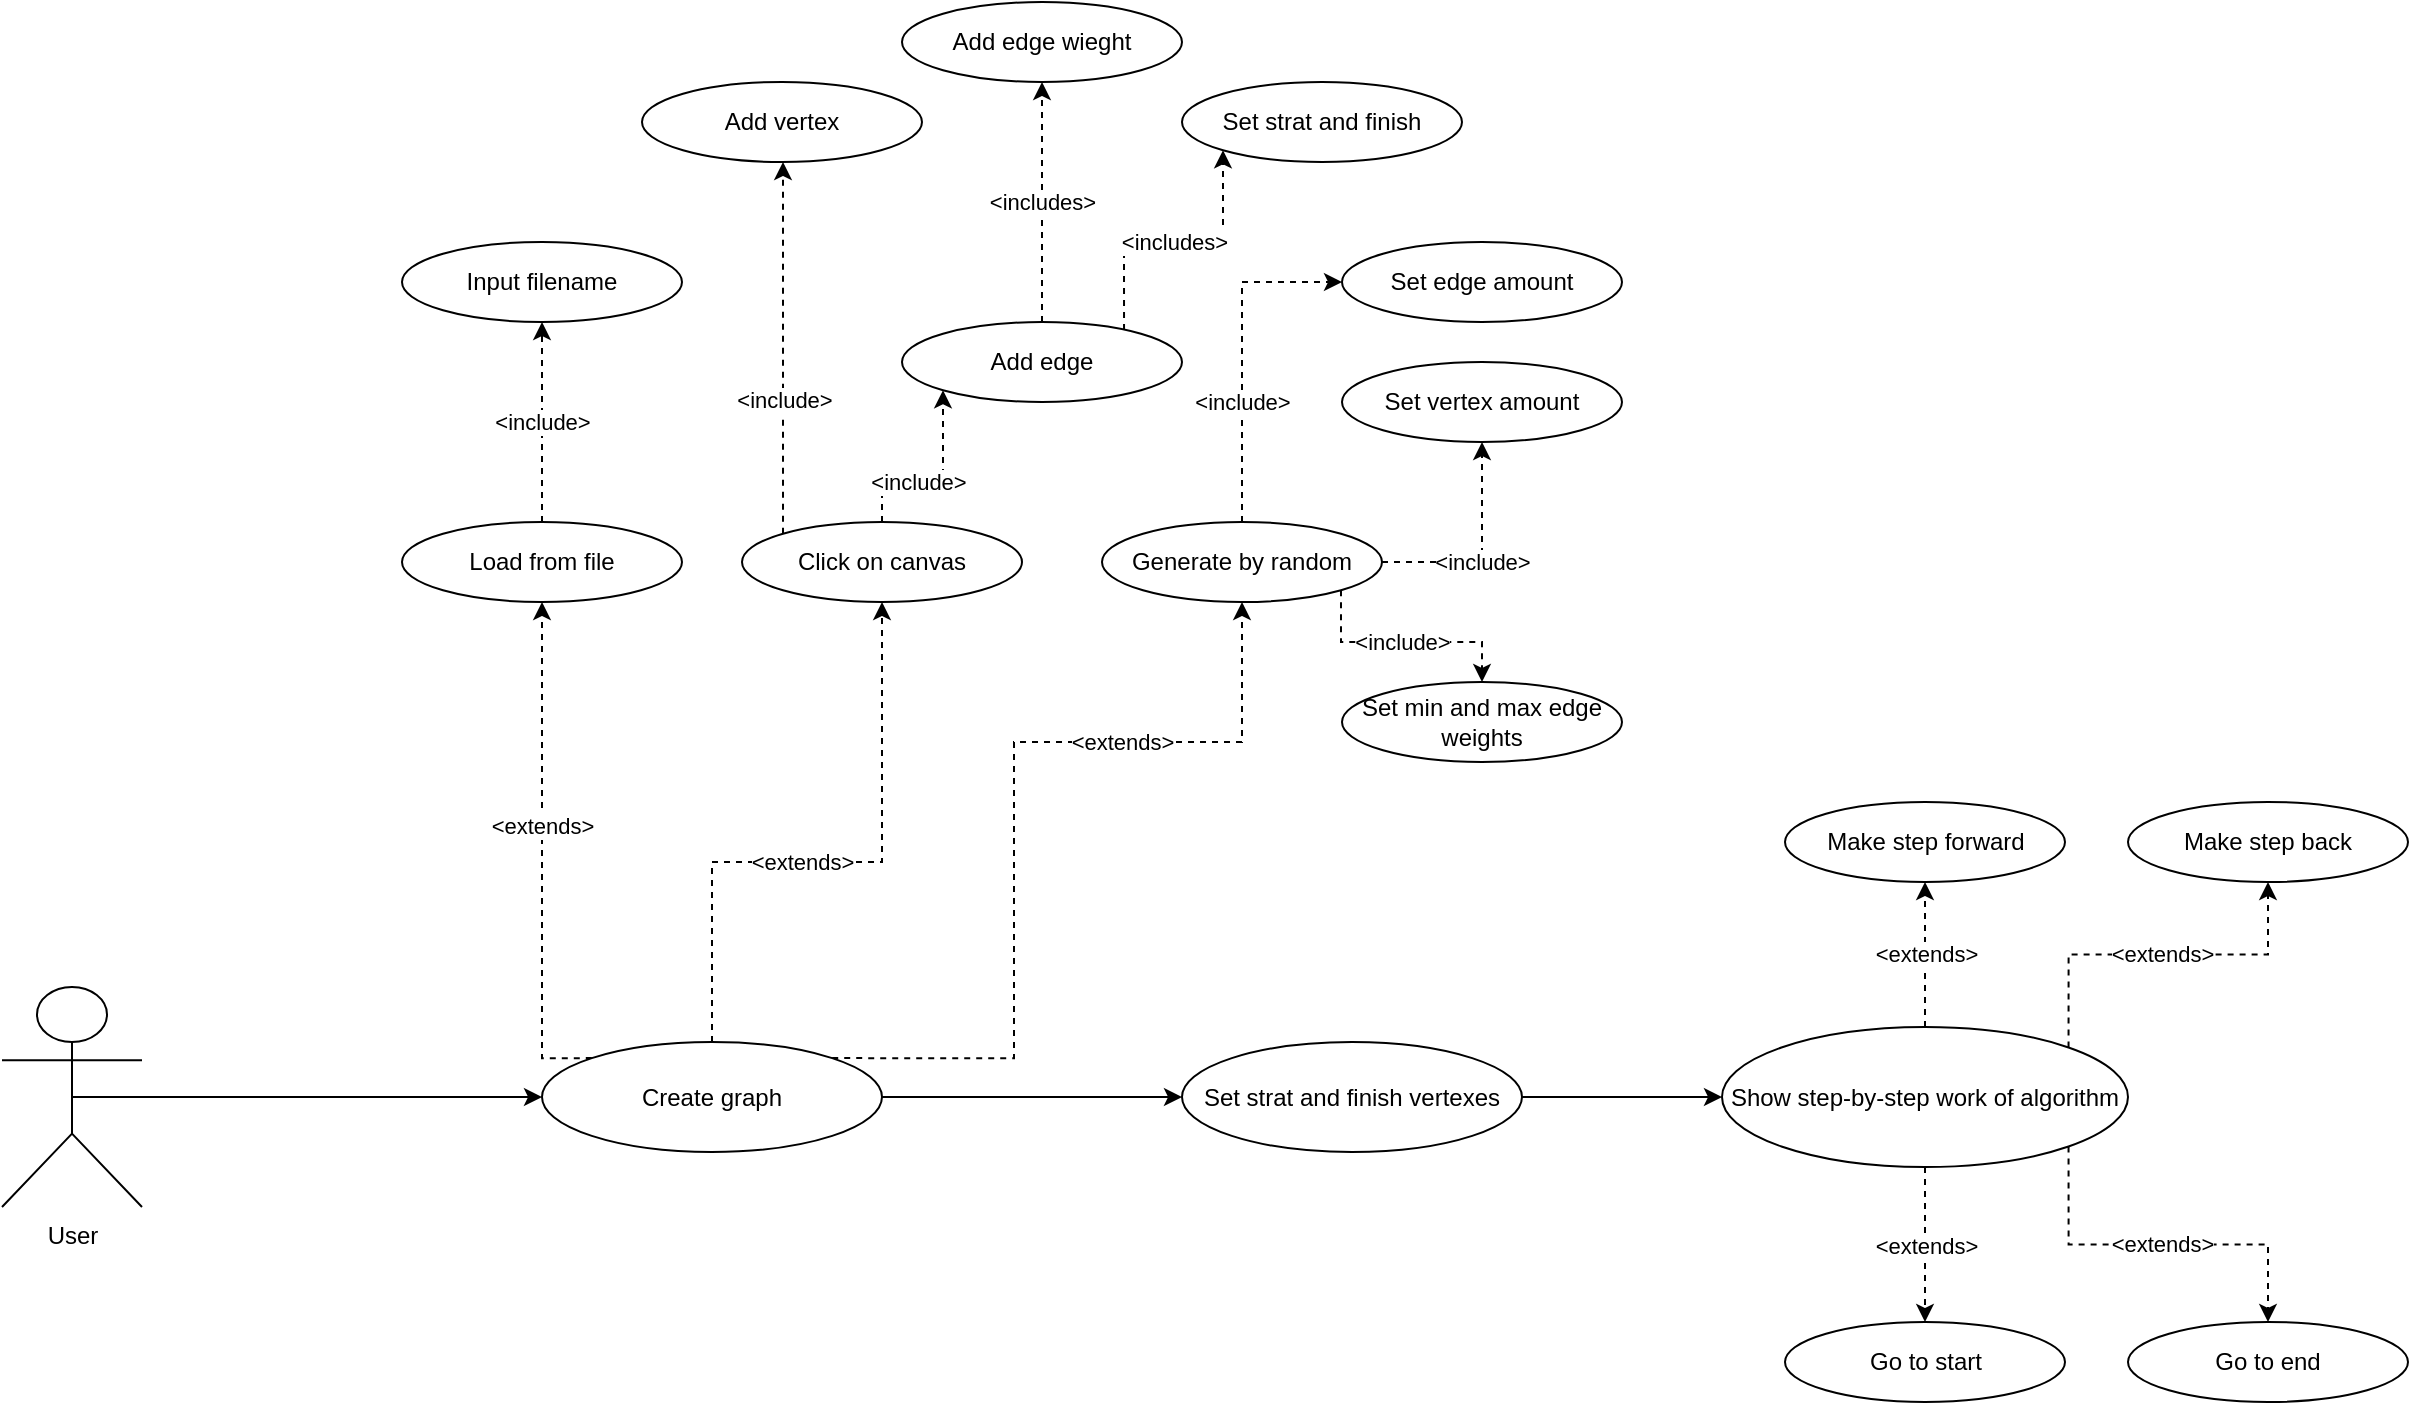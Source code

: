 <mxfile version="14.6.13" type="device"><diagram id="ya_bmn1UwUOFg2cXvVI4" name="Страница 1"><mxGraphModel dx="1623" dy="1673" grid="1" gridSize="10" guides="1" tooltips="1" connect="1" arrows="1" fold="1" page="1" pageScale="1" pageWidth="827" pageHeight="1169" math="0" shadow="0"><root><mxCell id="0"/><mxCell id="1" parent="0"/><mxCell id="qmzwwa2y2BYCoL6ce7Gv-3" style="edgeStyle=orthogonalEdgeStyle;rounded=0;orthogonalLoop=1;jettySize=auto;html=1;exitX=0.5;exitY=0.5;exitDx=0;exitDy=0;exitPerimeter=0;entryX=0;entryY=0.5;entryDx=0;entryDy=0;" edge="1" parent="1" source="cODTGrGUQVrdfnOSc-IL-7" target="cODTGrGUQVrdfnOSc-IL-10"><mxGeometry relative="1" as="geometry"/></mxCell><mxCell id="cODTGrGUQVrdfnOSc-IL-7" value="User" style="shape=umlActor;verticalLabelPosition=bottom;verticalAlign=top;html=1;outlineConnect=0;" parent="1" vertex="1"><mxGeometry x="-40" y="292.5" width="70" height="110" as="geometry"/></mxCell><mxCell id="cODTGrGUQVrdfnOSc-IL-36" value="&amp;lt;extends&amp;gt;" style="edgeStyle=orthogonalEdgeStyle;rounded=0;orthogonalLoop=1;jettySize=auto;html=1;exitX=0.5;exitY=0;exitDx=0;exitDy=0;entryX=0.5;entryY=1;entryDx=0;entryDy=0;startArrow=none;startFill=0;endArrow=classic;endFill=1;dashed=1;" parent="1" source="cODTGrGUQVrdfnOSc-IL-10" target="cODTGrGUQVrdfnOSc-IL-16" edge="1"><mxGeometry x="-0.115" relative="1" as="geometry"><Array as="points"><mxPoint x="400" y="230"/></Array><mxPoint as="offset"/></mxGeometry></mxCell><mxCell id="qmzwwa2y2BYCoL6ce7Gv-4" style="edgeStyle=orthogonalEdgeStyle;rounded=0;orthogonalLoop=1;jettySize=auto;html=1;exitX=1;exitY=0.5;exitDx=0;exitDy=0;entryX=0;entryY=0.5;entryDx=0;entryDy=0;" edge="1" parent="1" source="cODTGrGUQVrdfnOSc-IL-10" target="cODTGrGUQVrdfnOSc-IL-25"><mxGeometry relative="1" as="geometry"/></mxCell><mxCell id="cODTGrGUQVrdfnOSc-IL-10" value="Create graph" style="ellipse;whiteSpace=wrap;html=1;" parent="1" vertex="1"><mxGeometry x="230" y="320" width="170" height="55" as="geometry"/></mxCell><mxCell id="cODTGrGUQVrdfnOSc-IL-15" value="Load from file" style="ellipse;whiteSpace=wrap;html=1;" parent="1" vertex="1"><mxGeometry x="160" y="60" width="140" height="40" as="geometry"/></mxCell><mxCell id="cODTGrGUQVrdfnOSc-IL-16" value="Click on canvas" style="ellipse;whiteSpace=wrap;html=1;" parent="1" vertex="1"><mxGeometry x="330" y="60" width="140" height="40" as="geometry"/></mxCell><mxCell id="cODTGrGUQVrdfnOSc-IL-17" value="Generate by random" style="ellipse;whiteSpace=wrap;html=1;" parent="1" vertex="1"><mxGeometry x="510" y="60" width="140" height="40" as="geometry"/></mxCell><mxCell id="cODTGrGUQVrdfnOSc-IL-19" value="Add vertex" style="ellipse;whiteSpace=wrap;html=1;" parent="1" vertex="1"><mxGeometry x="280" y="-160" width="140" height="40" as="geometry"/></mxCell><mxCell id="qmzwwa2y2BYCoL6ce7Gv-16" value="&amp;lt;includes&amp;gt;" style="edgeStyle=orthogonalEdgeStyle;rounded=0;orthogonalLoop=1;jettySize=auto;html=1;exitX=0.5;exitY=0;exitDx=0;exitDy=0;entryX=0.5;entryY=1;entryDx=0;entryDy=0;dashed=1;" edge="1" parent="1" source="cODTGrGUQVrdfnOSc-IL-20" target="qmzwwa2y2BYCoL6ce7Gv-14"><mxGeometry relative="1" as="geometry"/></mxCell><mxCell id="cODTGrGUQVrdfnOSc-IL-20" value="Add edge" style="ellipse;whiteSpace=wrap;html=1;" parent="1" vertex="1"><mxGeometry x="410" y="-40" width="140" height="40" as="geometry"/></mxCell><mxCell id="cODTGrGUQVrdfnOSc-IL-21" value="Set vertex amount" style="ellipse;whiteSpace=wrap;html=1;" parent="1" vertex="1"><mxGeometry x="630" y="-20" width="140" height="40" as="geometry"/></mxCell><mxCell id="cODTGrGUQVrdfnOSc-IL-22" value="Set edge amount" style="ellipse;whiteSpace=wrap;html=1;" parent="1" vertex="1"><mxGeometry x="630" y="-80" width="140" height="40" as="geometry"/></mxCell><mxCell id="cODTGrGUQVrdfnOSc-IL-23" value="Input filename" style="ellipse;whiteSpace=wrap;html=1;" parent="1" vertex="1"><mxGeometry x="160" y="-80" width="140" height="40" as="geometry"/></mxCell><mxCell id="cODTGrGUQVrdfnOSc-IL-59" style="edgeStyle=orthogonalEdgeStyle;rounded=0;orthogonalLoop=1;jettySize=auto;html=1;exitX=1;exitY=0.5;exitDx=0;exitDy=0;entryX=0;entryY=0.5;entryDx=0;entryDy=0;startArrow=none;startFill=0;endArrow=classic;endFill=1;" parent="1" source="cODTGrGUQVrdfnOSc-IL-25" target="cODTGrGUQVrdfnOSc-IL-31" edge="1"><mxGeometry relative="1" as="geometry"/></mxCell><mxCell id="cODTGrGUQVrdfnOSc-IL-25" value="Set strat and finish vertexes" style="ellipse;whiteSpace=wrap;html=1;" parent="1" vertex="1"><mxGeometry x="550" y="320" width="170" height="55" as="geometry"/></mxCell><mxCell id="cODTGrGUQVrdfnOSc-IL-63" value="&amp;lt;extends&amp;gt;" style="edgeStyle=orthogonalEdgeStyle;rounded=0;orthogonalLoop=1;jettySize=auto;html=1;exitX=0.5;exitY=0;exitDx=0;exitDy=0;entryX=0.5;entryY=1;entryDx=0;entryDy=0;startArrow=none;startFill=0;endArrow=classic;endFill=1;dashed=1;" parent="1" source="cODTGrGUQVrdfnOSc-IL-31" target="cODTGrGUQVrdfnOSc-IL-62" edge="1"><mxGeometry relative="1" as="geometry"/></mxCell><mxCell id="cODTGrGUQVrdfnOSc-IL-31" value="Show step-by-step work of algorithm" style="ellipse;whiteSpace=wrap;html=1;" parent="1" vertex="1"><mxGeometry x="820" y="312.5" width="203" height="70" as="geometry"/></mxCell><mxCell id="cODTGrGUQVrdfnOSc-IL-39" value="&amp;lt;extends&amp;gt;" style="edgeStyle=orthogonalEdgeStyle;rounded=0;orthogonalLoop=1;jettySize=auto;html=1;exitX=0;exitY=0;exitDx=0;exitDy=0;entryX=0.5;entryY=1;entryDx=0;entryDy=0;startArrow=none;startFill=0;endArrow=classic;endFill=1;dashed=1;" parent="1" source="cODTGrGUQVrdfnOSc-IL-10" target="cODTGrGUQVrdfnOSc-IL-15" edge="1"><mxGeometry x="0.111" relative="1" as="geometry"><mxPoint x="285" y="240" as="sourcePoint"/><mxPoint x="280" y="110" as="targetPoint"/><Array as="points"><mxPoint x="230" y="328"/></Array><mxPoint as="offset"/></mxGeometry></mxCell><mxCell id="cODTGrGUQVrdfnOSc-IL-40" value="&amp;lt;extends&amp;gt;" style="edgeStyle=orthogonalEdgeStyle;rounded=0;orthogonalLoop=1;jettySize=auto;html=1;exitX=1;exitY=0;exitDx=0;exitDy=0;entryX=0.5;entryY=1;entryDx=0;entryDy=0;startArrow=none;startFill=0;endArrow=classic;endFill=1;dashed=1;" parent="1" source="cODTGrGUQVrdfnOSc-IL-10" target="cODTGrGUQVrdfnOSc-IL-17" edge="1"><mxGeometry x="0.399" relative="1" as="geometry"><mxPoint x="550" y="240" as="sourcePoint"/><mxPoint x="545" y="110" as="targetPoint"/><Array as="points"><mxPoint x="466" y="328"/><mxPoint x="466" y="170"/><mxPoint x="580" y="170"/></Array><mxPoint as="offset"/></mxGeometry></mxCell><mxCell id="cODTGrGUQVrdfnOSc-IL-42" value="&amp;lt;include&amp;gt;" style="edgeStyle=orthogonalEdgeStyle;rounded=0;orthogonalLoop=1;jettySize=auto;html=1;exitX=0.5;exitY=0;exitDx=0;exitDy=0;startArrow=none;startFill=0;endArrow=classic;endFill=1;dashed=1;entryX=0.5;entryY=1;entryDx=0;entryDy=0;" parent="1" source="cODTGrGUQVrdfnOSc-IL-15" edge="1" target="cODTGrGUQVrdfnOSc-IL-23"><mxGeometry relative="1" as="geometry"><mxPoint x="135" y="80" as="sourcePoint"/><mxPoint x="160" y="-60" as="targetPoint"/><Array as="points"><mxPoint x="230" y="50"/><mxPoint x="230" y="50"/></Array><mxPoint as="offset"/></mxGeometry></mxCell><mxCell id="cODTGrGUQVrdfnOSc-IL-45" value="&amp;lt;include&amp;gt;" style="edgeStyle=orthogonalEdgeStyle;rounded=0;orthogonalLoop=1;jettySize=auto;html=1;exitX=0.5;exitY=0;exitDx=0;exitDy=0;entryX=0;entryY=1;entryDx=0;entryDy=0;startArrow=none;startFill=0;endArrow=classic;endFill=1;dashed=1;" parent="1" source="cODTGrGUQVrdfnOSc-IL-16" target="cODTGrGUQVrdfnOSc-IL-20" edge="1"><mxGeometry x="-0.214" relative="1" as="geometry"><mxPoint x="350.503" y="59.958" as="sourcePoint"/><mxPoint x="350.503" y="8.242" as="targetPoint"/><Array as="points"><mxPoint x="400" y="40"/><mxPoint x="431" y="40"/></Array><mxPoint as="offset"/></mxGeometry></mxCell><mxCell id="cODTGrGUQVrdfnOSc-IL-47" value="&amp;lt;include&amp;gt;" style="edgeStyle=orthogonalEdgeStyle;rounded=0;orthogonalLoop=1;jettySize=auto;html=1;exitX=0;exitY=0;exitDx=0;exitDy=0;entryX=0.5;entryY=1;entryDx=0;entryDy=0;startArrow=none;startFill=0;endArrow=classic;endFill=1;dashed=1;" parent="1" source="cODTGrGUQVrdfnOSc-IL-16" target="cODTGrGUQVrdfnOSc-IL-19" edge="1"><mxGeometry x="-0.289" relative="1" as="geometry"><mxPoint x="355" y="10" as="sourcePoint"/><mxPoint x="350" y="-120" as="targetPoint"/><Array as="points"><mxPoint x="351" y="-120"/></Array><mxPoint as="offset"/></mxGeometry></mxCell><mxCell id="cODTGrGUQVrdfnOSc-IL-48" value="&amp;lt;include&amp;gt;" style="edgeStyle=orthogonalEdgeStyle;rounded=0;orthogonalLoop=1;jettySize=auto;html=1;exitX=0.5;exitY=0;exitDx=0;exitDy=0;entryX=0;entryY=0.5;entryDx=0;entryDy=0;startArrow=none;startFill=0;endArrow=classic;endFill=1;dashed=1;" parent="1" source="cODTGrGUQVrdfnOSc-IL-17" target="cODTGrGUQVrdfnOSc-IL-22" edge="1"><mxGeometry x="-0.294" relative="1" as="geometry"><mxPoint x="595" y="20" as="sourcePoint"/><mxPoint x="590" y="-110" as="targetPoint"/><Array as="points"><mxPoint x="580" y="-60"/></Array><mxPoint as="offset"/></mxGeometry></mxCell><mxCell id="cODTGrGUQVrdfnOSc-IL-49" value="&amp;lt;include&amp;gt;" style="edgeStyle=orthogonalEdgeStyle;rounded=0;orthogonalLoop=1;jettySize=auto;html=1;exitX=1;exitY=0.5;exitDx=0;exitDy=0;entryX=0.5;entryY=1;entryDx=0;entryDy=0;startArrow=none;startFill=0;endArrow=classic;endFill=1;dashed=1;" parent="1" source="cODTGrGUQVrdfnOSc-IL-17" target="cODTGrGUQVrdfnOSc-IL-21" edge="1"><mxGeometry x="-0.091" relative="1" as="geometry"><mxPoint x="805" y="190" as="sourcePoint"/><mxPoint x="800" y="60" as="targetPoint"/><Array as="points"><mxPoint x="700" y="80"/></Array><mxPoint as="offset"/></mxGeometry></mxCell><mxCell id="cODTGrGUQVrdfnOSc-IL-62" value="Make step forward" style="ellipse;whiteSpace=wrap;html=1;" parent="1" vertex="1"><mxGeometry x="851.5" y="200" width="140" height="40" as="geometry"/></mxCell><mxCell id="qmzwwa2y2BYCoL6ce7Gv-6" value="Make step back" style="ellipse;whiteSpace=wrap;html=1;" vertex="1" parent="1"><mxGeometry x="1023" y="200" width="140" height="40" as="geometry"/></mxCell><mxCell id="qmzwwa2y2BYCoL6ce7Gv-7" value="Go to start" style="ellipse;whiteSpace=wrap;html=1;" vertex="1" parent="1"><mxGeometry x="851.5" y="460" width="140" height="40" as="geometry"/></mxCell><mxCell id="qmzwwa2y2BYCoL6ce7Gv-8" value="Go to end" style="ellipse;whiteSpace=wrap;html=1;" vertex="1" parent="1"><mxGeometry x="1023" y="460" width="140" height="40" as="geometry"/></mxCell><mxCell id="qmzwwa2y2BYCoL6ce7Gv-9" value="&amp;lt;extends&amp;gt;" style="edgeStyle=orthogonalEdgeStyle;rounded=0;orthogonalLoop=1;jettySize=auto;html=1;exitX=1;exitY=0;exitDx=0;exitDy=0;entryX=0.5;entryY=1;entryDx=0;entryDy=0;startArrow=none;startFill=0;endArrow=classic;endFill=1;dashed=1;" edge="1" parent="1" source="cODTGrGUQVrdfnOSc-IL-31" target="qmzwwa2y2BYCoL6ce7Gv-6"><mxGeometry x="0.022" relative="1" as="geometry"><mxPoint x="931.5" y="322.5" as="sourcePoint"/><mxPoint x="931.5" y="250" as="targetPoint"/><mxPoint as="offset"/></mxGeometry></mxCell><mxCell id="qmzwwa2y2BYCoL6ce7Gv-10" value="&amp;lt;extends&amp;gt;" style="edgeStyle=orthogonalEdgeStyle;rounded=0;orthogonalLoop=1;jettySize=auto;html=1;exitX=0.5;exitY=1;exitDx=0;exitDy=0;entryX=0.5;entryY=0;entryDx=0;entryDy=0;startArrow=none;startFill=0;endArrow=classic;endFill=1;dashed=1;" edge="1" parent="1" source="cODTGrGUQVrdfnOSc-IL-31" target="qmzwwa2y2BYCoL6ce7Gv-7"><mxGeometry relative="1" as="geometry"><mxPoint x="941.5" y="332.5" as="sourcePoint"/><mxPoint x="941.5" y="260" as="targetPoint"/></mxGeometry></mxCell><mxCell id="qmzwwa2y2BYCoL6ce7Gv-11" value="&amp;lt;extends&amp;gt;" style="edgeStyle=orthogonalEdgeStyle;rounded=0;orthogonalLoop=1;jettySize=auto;html=1;exitX=1;exitY=1;exitDx=0;exitDy=0;entryX=0.5;entryY=0;entryDx=0;entryDy=0;startArrow=none;startFill=0;endArrow=classic;endFill=1;dashed=1;" edge="1" parent="1" source="cODTGrGUQVrdfnOSc-IL-31" target="qmzwwa2y2BYCoL6ce7Gv-8"><mxGeometry x="0.022" relative="1" as="geometry"><mxPoint x="951.5" y="342.5" as="sourcePoint"/><mxPoint x="951.5" y="270" as="targetPoint"/><mxPoint as="offset"/></mxGeometry></mxCell><mxCell id="qmzwwa2y2BYCoL6ce7Gv-12" value="Set min and max edge weights" style="ellipse;whiteSpace=wrap;html=1;" vertex="1" parent="1"><mxGeometry x="630" y="140" width="140" height="40" as="geometry"/></mxCell><mxCell id="qmzwwa2y2BYCoL6ce7Gv-13" value="&amp;lt;include&amp;gt;" style="edgeStyle=orthogonalEdgeStyle;rounded=0;orthogonalLoop=1;jettySize=auto;html=1;exitX=1;exitY=1;exitDx=0;exitDy=0;startArrow=none;startFill=0;endArrow=classic;endFill=1;dashed=1;entryX=0.5;entryY=0;entryDx=0;entryDy=0;" edge="1" parent="1" source="cODTGrGUQVrdfnOSc-IL-17" target="qmzwwa2y2BYCoL6ce7Gv-12"><mxGeometry x="-0.031" relative="1" as="geometry"><mxPoint x="590" y="250" as="sourcePoint"/><mxPoint x="650" y="150" as="targetPoint"/><Array as="points"><mxPoint x="630" y="120"/><mxPoint x="700" y="120"/></Array><mxPoint as="offset"/></mxGeometry></mxCell><mxCell id="qmzwwa2y2BYCoL6ce7Gv-14" value="Add edge wieght" style="ellipse;whiteSpace=wrap;html=1;" vertex="1" parent="1"><mxGeometry x="410" y="-200" width="140" height="40" as="geometry"/></mxCell><mxCell id="qmzwwa2y2BYCoL6ce7Gv-17" value="Set strat and finish" style="ellipse;whiteSpace=wrap;html=1;" vertex="1" parent="1"><mxGeometry x="550" y="-160" width="140" height="40" as="geometry"/></mxCell><mxCell id="qmzwwa2y2BYCoL6ce7Gv-18" value="&amp;lt;includes&amp;gt;" style="edgeStyle=orthogonalEdgeStyle;rounded=0;orthogonalLoop=1;jettySize=auto;html=1;exitX=0.793;exitY=0.1;exitDx=0;exitDy=0;entryX=0;entryY=1;entryDx=0;entryDy=0;dashed=1;exitPerimeter=0;" edge="1" parent="1" source="cODTGrGUQVrdfnOSc-IL-20" target="qmzwwa2y2BYCoL6ce7Gv-17"><mxGeometry relative="1" as="geometry"><mxPoint x="490" y="-30" as="sourcePoint"/><mxPoint x="490" y="-150" as="targetPoint"/></mxGeometry></mxCell></root></mxGraphModel></diagram></mxfile>
